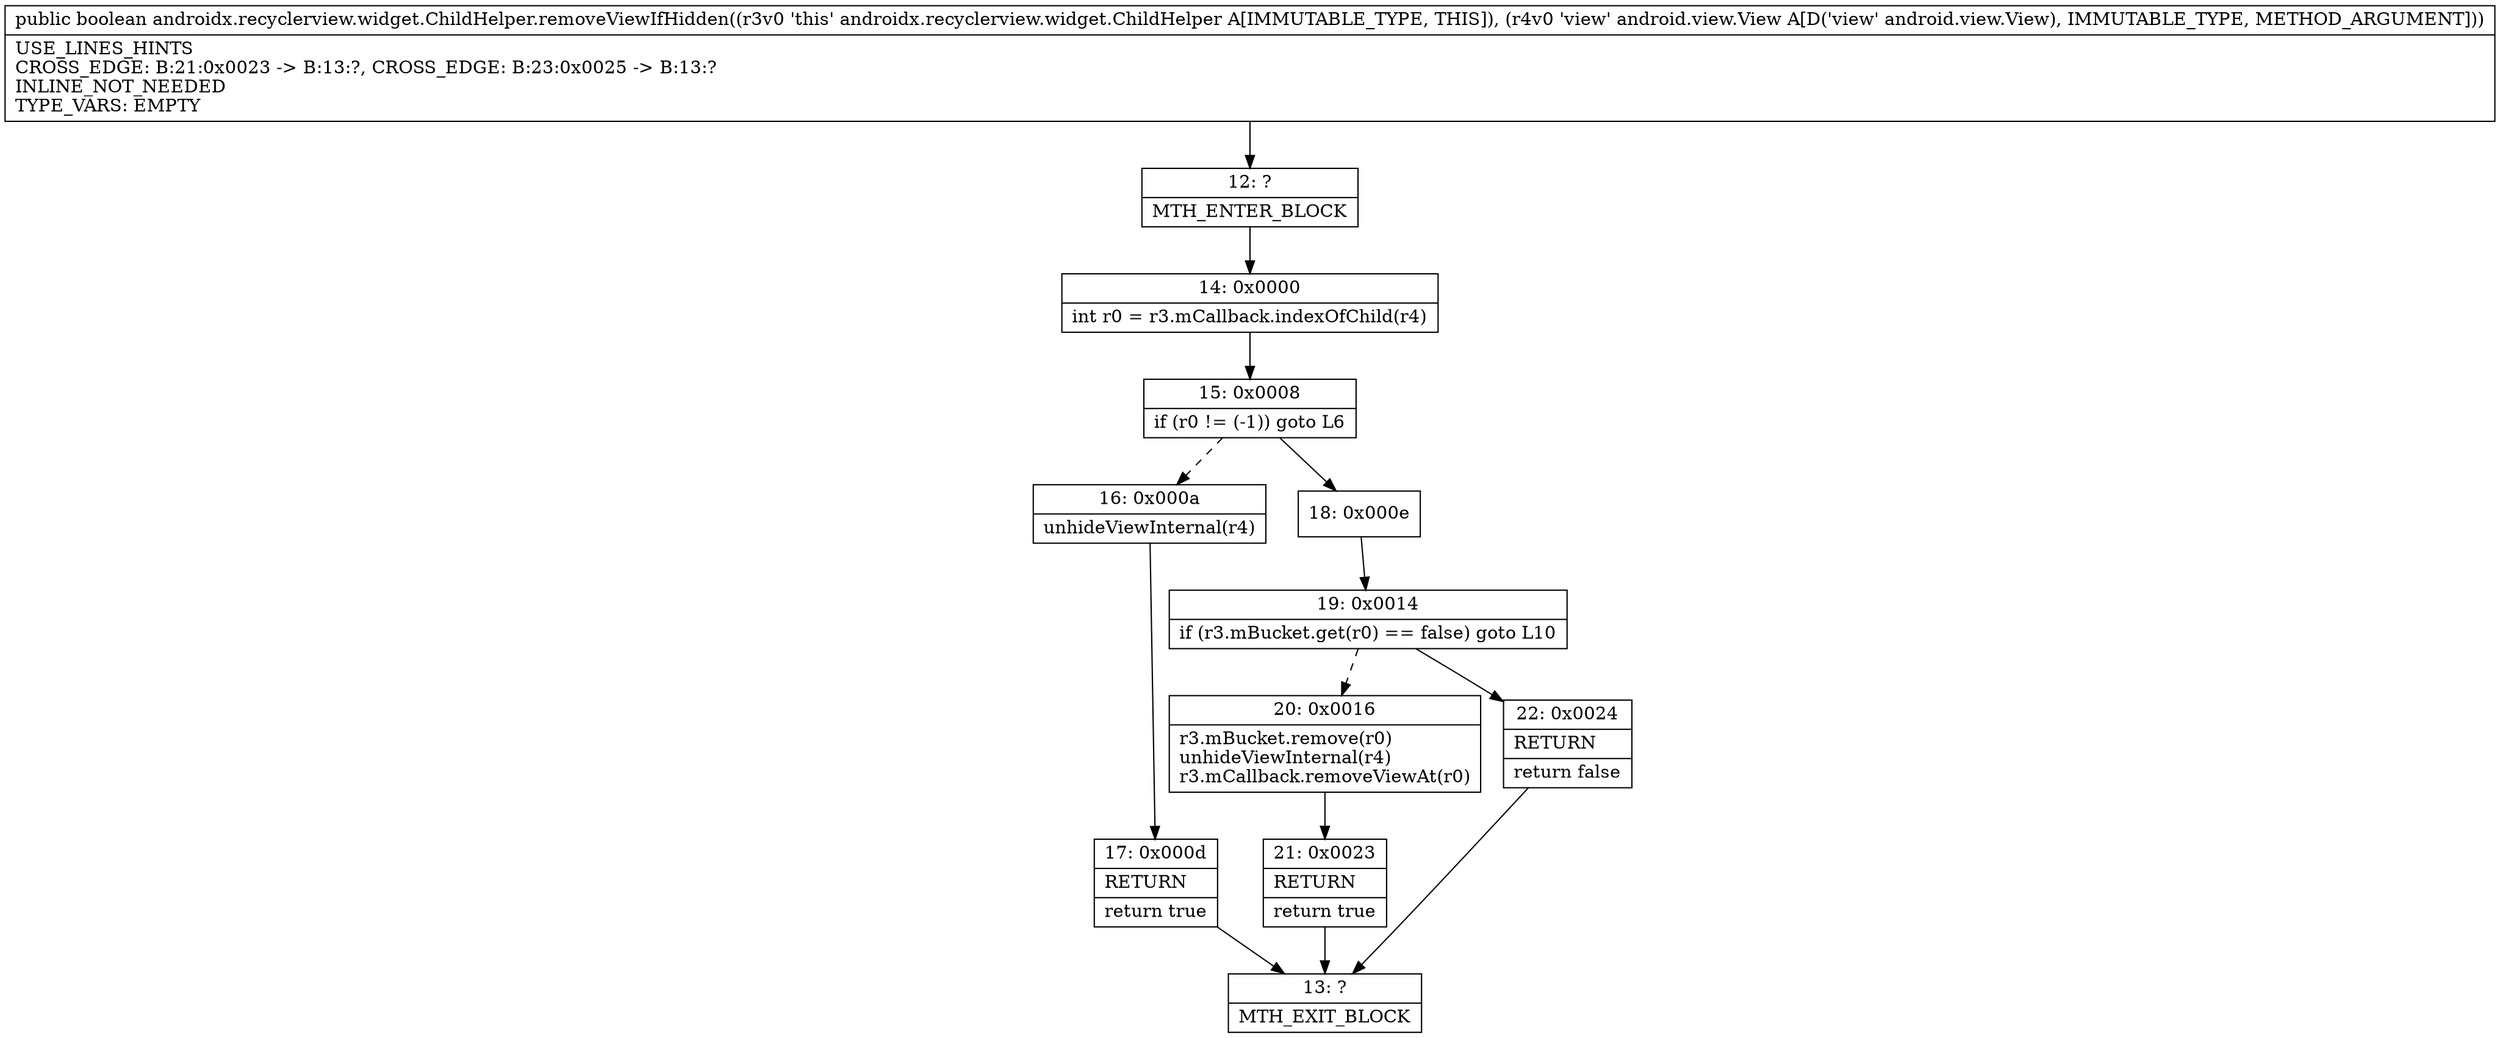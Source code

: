 digraph "CFG forandroidx.recyclerview.widget.ChildHelper.removeViewIfHidden(Landroid\/view\/View;)Z" {
Node_12 [shape=record,label="{12\:\ ?|MTH_ENTER_BLOCK\l}"];
Node_14 [shape=record,label="{14\:\ 0x0000|int r0 = r3.mCallback.indexOfChild(r4)\l}"];
Node_15 [shape=record,label="{15\:\ 0x0008|if (r0 != (\-1)) goto L6\l}"];
Node_16 [shape=record,label="{16\:\ 0x000a|unhideViewInternal(r4)\l}"];
Node_17 [shape=record,label="{17\:\ 0x000d|RETURN\l|return true\l}"];
Node_13 [shape=record,label="{13\:\ ?|MTH_EXIT_BLOCK\l}"];
Node_18 [shape=record,label="{18\:\ 0x000e}"];
Node_19 [shape=record,label="{19\:\ 0x0014|if (r3.mBucket.get(r0) == false) goto L10\l}"];
Node_20 [shape=record,label="{20\:\ 0x0016|r3.mBucket.remove(r0)\lunhideViewInternal(r4)\lr3.mCallback.removeViewAt(r0)\l}"];
Node_21 [shape=record,label="{21\:\ 0x0023|RETURN\l|return true\l}"];
Node_22 [shape=record,label="{22\:\ 0x0024|RETURN\l|return false\l}"];
MethodNode[shape=record,label="{public boolean androidx.recyclerview.widget.ChildHelper.removeViewIfHidden((r3v0 'this' androidx.recyclerview.widget.ChildHelper A[IMMUTABLE_TYPE, THIS]), (r4v0 'view' android.view.View A[D('view' android.view.View), IMMUTABLE_TYPE, METHOD_ARGUMENT]))  | USE_LINES_HINTS\lCROSS_EDGE: B:21:0x0023 \-\> B:13:?, CROSS_EDGE: B:23:0x0025 \-\> B:13:?\lINLINE_NOT_NEEDED\lTYPE_VARS: EMPTY\l}"];
MethodNode -> Node_12;Node_12 -> Node_14;
Node_14 -> Node_15;
Node_15 -> Node_16[style=dashed];
Node_15 -> Node_18;
Node_16 -> Node_17;
Node_17 -> Node_13;
Node_18 -> Node_19;
Node_19 -> Node_20[style=dashed];
Node_19 -> Node_22;
Node_20 -> Node_21;
Node_21 -> Node_13;
Node_22 -> Node_13;
}

